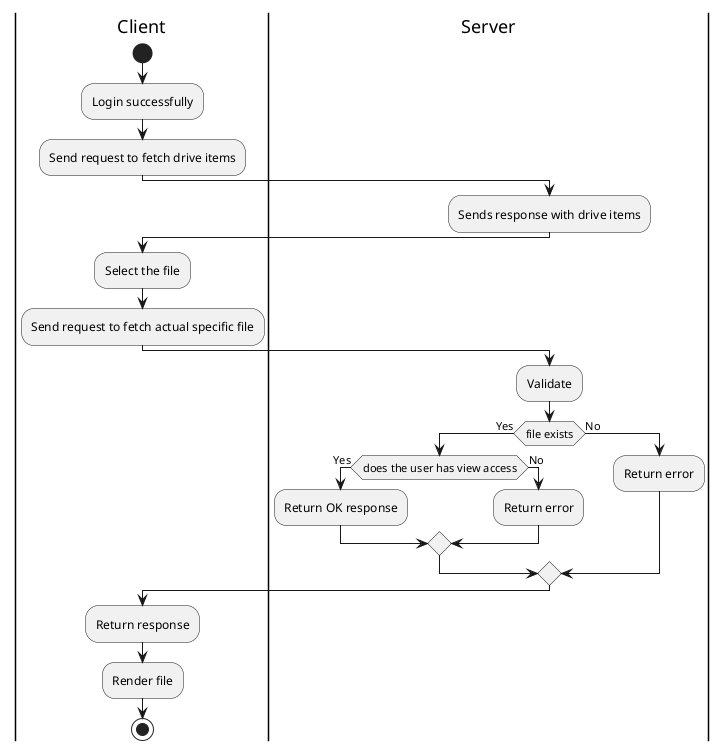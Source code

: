 @startuml
|Client|
start
|Client|
:Login successfully;
:Send request to fetch drive items;
|Server|
:Sends response with drive items;
|Client|
:Select the file;
:Send request to fetch actual specific file;
|Server|
:Validate;
if (file exists) then
 ->Yes;
 if (does the user has view access) then
  ->Yes;
  :Return OK response;
 else
  ->No;
  :Return error;
 endif
else
 -> No;
 :Return error;
endif
|Client|
:Return response;
:Render file;
stop
@enduml
